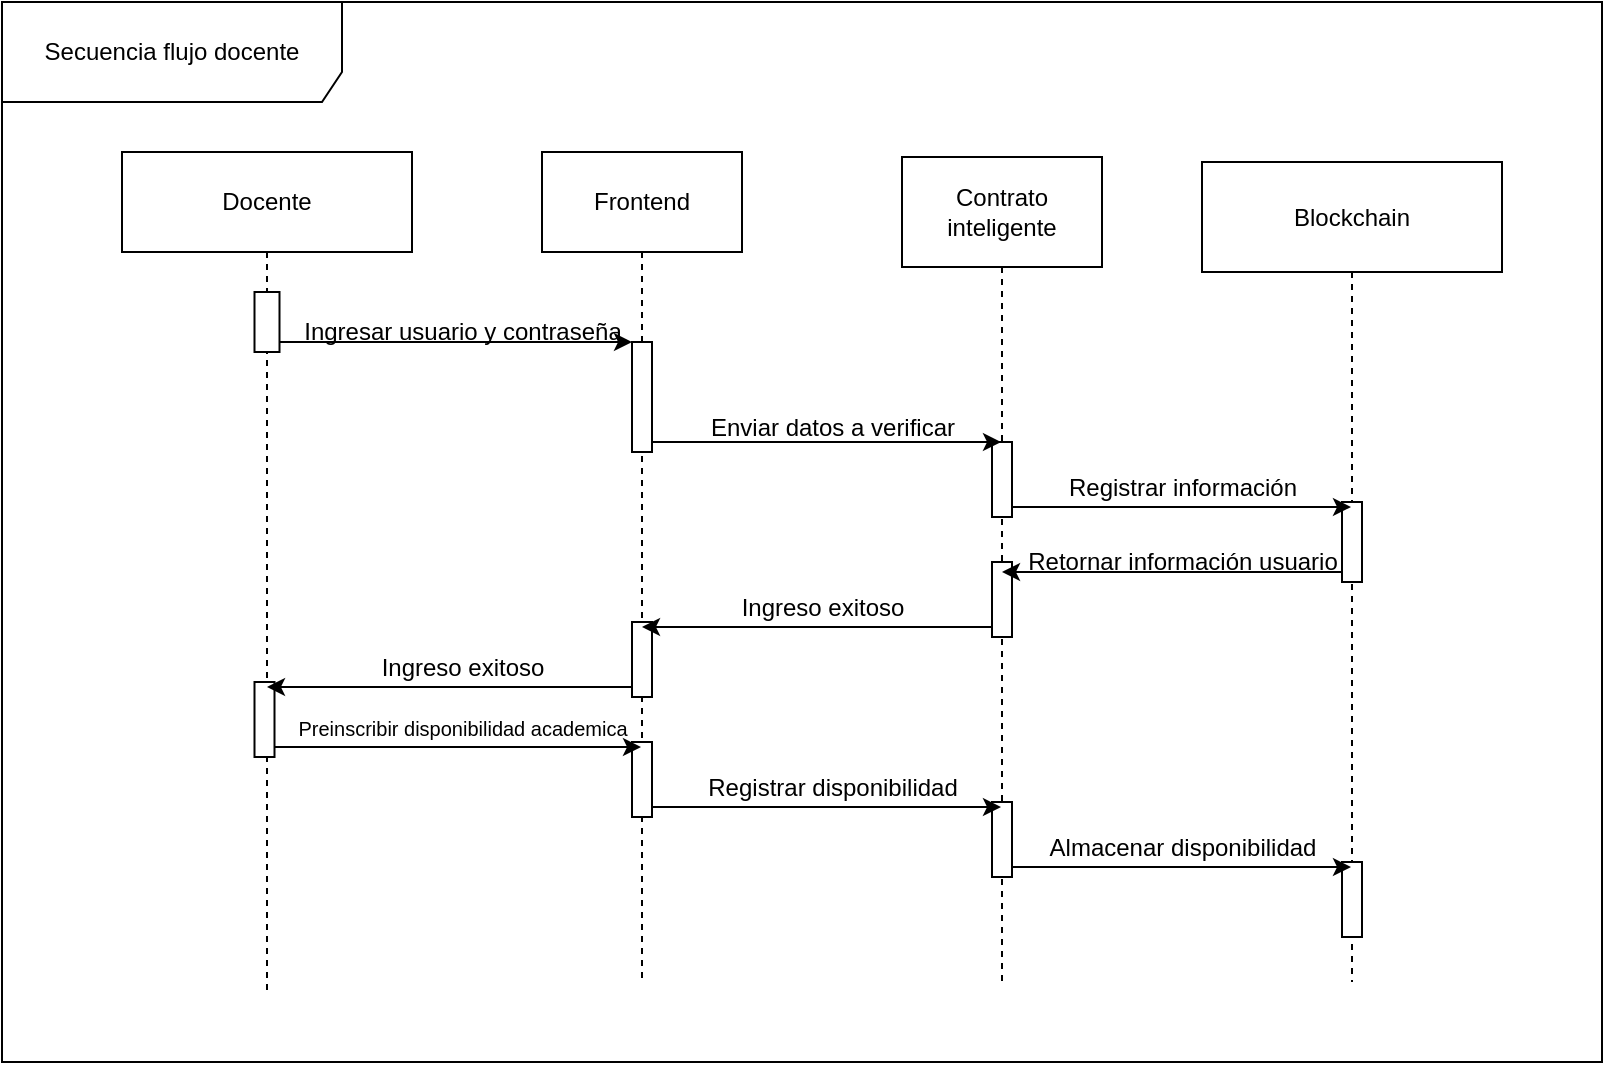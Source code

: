 <mxfile version="24.5.4" type="github">
  <diagram name="Page-1" id="T_0iRUmvY81oJAspE06b">
    <mxGraphModel dx="1434" dy="738" grid="1" gridSize="10" guides="1" tooltips="1" connect="1" arrows="1" fold="1" page="1" pageScale="1" pageWidth="583" pageHeight="827" math="0" shadow="0">
      <root>
        <mxCell id="0" />
        <mxCell id="1" parent="0" />
        <mxCell id="IGG6cLYfQxwrzeceX1JH-1" value="Secuencia flujo docente" style="shape=umlFrame;whiteSpace=wrap;html=1;pointerEvents=0;recursiveResize=0;container=1;collapsible=0;width=170;height=50;" vertex="1" parent="1">
          <mxGeometry x="30" y="40" width="800" height="530" as="geometry" />
        </mxCell>
        <mxCell id="IGG6cLYfQxwrzeceX1JH-2" value="Docente" style="shape=umlLifeline;perimeter=lifelinePerimeter;whiteSpace=wrap;html=1;container=1;dropTarget=0;collapsible=0;recursiveResize=0;outlineConnect=0;portConstraint=eastwest;newEdgeStyle={&quot;edgeStyle&quot;:&quot;elbowEdgeStyle&quot;,&quot;elbow&quot;:&quot;vertical&quot;,&quot;curved&quot;:0,&quot;rounded&quot;:0};size=50;" vertex="1" parent="IGG6cLYfQxwrzeceX1JH-1">
          <mxGeometry x="60" y="75" width="145" height="420" as="geometry" />
        </mxCell>
        <mxCell id="IGG6cLYfQxwrzeceX1JH-3" value="" style="html=1;points=[[0,0,0,0,5],[0,1,0,0,-5],[1,0,0,0,5],[1,1,0,0,-5]];perimeter=orthogonalPerimeter;outlineConnect=0;targetShapes=umlLifeline;portConstraint=eastwest;newEdgeStyle={&quot;curved&quot;:0,&quot;rounded&quot;:0};" vertex="1" parent="IGG6cLYfQxwrzeceX1JH-2">
          <mxGeometry x="66.25" y="70" width="12.5" height="30" as="geometry" />
        </mxCell>
        <mxCell id="IGG6cLYfQxwrzeceX1JH-4" value="" style="html=1;points=[[0,0,0,0,5],[0,1,0,0,-5],[1,0,0,0,5],[1,1,0,0,-5]];perimeter=orthogonalPerimeter;outlineConnect=0;targetShapes=umlLifeline;portConstraint=eastwest;newEdgeStyle={&quot;curved&quot;:0,&quot;rounded&quot;:0};" vertex="1" parent="IGG6cLYfQxwrzeceX1JH-2">
          <mxGeometry x="66.25" y="265" width="10" height="37.5" as="geometry" />
        </mxCell>
        <mxCell id="IGG6cLYfQxwrzeceX1JH-5" value="Blockchain" style="shape=umlLifeline;perimeter=lifelinePerimeter;whiteSpace=wrap;html=1;container=1;dropTarget=0;collapsible=0;recursiveResize=0;outlineConnect=0;portConstraint=eastwest;newEdgeStyle={&quot;edgeStyle&quot;:&quot;elbowEdgeStyle&quot;,&quot;elbow&quot;:&quot;vertical&quot;,&quot;curved&quot;:0,&quot;rounded&quot;:0};size=55;" vertex="1" parent="IGG6cLYfQxwrzeceX1JH-1">
          <mxGeometry x="600" y="80" width="150" height="410" as="geometry" />
        </mxCell>
        <mxCell id="IGG6cLYfQxwrzeceX1JH-6" value="" style="html=1;points=[[0,0,0,0,5],[0,1,0,0,-5],[1,0,0,0,5],[1,1,0,0,-5]];perimeter=orthogonalPerimeter;outlineConnect=0;targetShapes=umlLifeline;portConstraint=eastwest;newEdgeStyle={&quot;curved&quot;:0,&quot;rounded&quot;:0};" vertex="1" parent="IGG6cLYfQxwrzeceX1JH-5">
          <mxGeometry x="70" y="170" width="10" height="40" as="geometry" />
        </mxCell>
        <mxCell id="IGG6cLYfQxwrzeceX1JH-7" value="" style="html=1;points=[[0,0,0,0,5],[0,1,0,0,-5],[1,0,0,0,5],[1,1,0,0,-5]];perimeter=orthogonalPerimeter;outlineConnect=0;targetShapes=umlLifeline;portConstraint=eastwest;newEdgeStyle={&quot;curved&quot;:0,&quot;rounded&quot;:0};" vertex="1" parent="IGG6cLYfQxwrzeceX1JH-5">
          <mxGeometry x="70" y="350" width="10" height="37.5" as="geometry" />
        </mxCell>
        <mxCell id="IGG6cLYfQxwrzeceX1JH-8" value="Frontend" style="shape=umlLifeline;perimeter=lifelinePerimeter;whiteSpace=wrap;html=1;container=1;dropTarget=0;collapsible=0;recursiveResize=0;outlineConnect=0;portConstraint=eastwest;newEdgeStyle={&quot;edgeStyle&quot;:&quot;elbowEdgeStyle&quot;,&quot;elbow&quot;:&quot;vertical&quot;,&quot;curved&quot;:0,&quot;rounded&quot;:0};size=50;" vertex="1" parent="IGG6cLYfQxwrzeceX1JH-1">
          <mxGeometry x="270" y="75" width="100" height="415" as="geometry" />
        </mxCell>
        <mxCell id="IGG6cLYfQxwrzeceX1JH-9" value="" style="html=1;points=[[0,0,0,0,5],[0,1,0,0,-5],[1,0,0,0,5],[1,1,0,0,-5]];perimeter=orthogonalPerimeter;outlineConnect=0;targetShapes=umlLifeline;portConstraint=eastwest;newEdgeStyle={&quot;curved&quot;:0,&quot;rounded&quot;:0};" vertex="1" parent="IGG6cLYfQxwrzeceX1JH-8">
          <mxGeometry x="45" y="95" width="10" height="55" as="geometry" />
        </mxCell>
        <mxCell id="IGG6cLYfQxwrzeceX1JH-10" value="" style="html=1;points=[[0,0,0,0,5],[0,1,0,0,-5],[1,0,0,0,5],[1,1,0,0,-5]];perimeter=orthogonalPerimeter;outlineConnect=0;targetShapes=umlLifeline;portConstraint=eastwest;newEdgeStyle={&quot;curved&quot;:0,&quot;rounded&quot;:0};" vertex="1" parent="IGG6cLYfQxwrzeceX1JH-8">
          <mxGeometry x="45" y="235" width="10" height="37.5" as="geometry" />
        </mxCell>
        <mxCell id="IGG6cLYfQxwrzeceX1JH-11" value="" style="html=1;points=[[0,0,0,0,5],[0,1,0,0,-5],[1,0,0,0,5],[1,1,0,0,-5]];perimeter=orthogonalPerimeter;outlineConnect=0;targetShapes=umlLifeline;portConstraint=eastwest;newEdgeStyle={&quot;curved&quot;:0,&quot;rounded&quot;:0};" vertex="1" parent="IGG6cLYfQxwrzeceX1JH-8">
          <mxGeometry x="45" y="295" width="10" height="37.5" as="geometry" />
        </mxCell>
        <mxCell id="IGG6cLYfQxwrzeceX1JH-12" value="Contrato inteligente" style="shape=umlLifeline;perimeter=lifelinePerimeter;whiteSpace=wrap;html=1;container=1;dropTarget=0;collapsible=0;recursiveResize=0;outlineConnect=0;portConstraint=eastwest;newEdgeStyle={&quot;edgeStyle&quot;:&quot;elbowEdgeStyle&quot;,&quot;elbow&quot;:&quot;vertical&quot;,&quot;curved&quot;:0,&quot;rounded&quot;:0};size=55;" vertex="1" parent="IGG6cLYfQxwrzeceX1JH-1">
          <mxGeometry x="450" y="77.5" width="100" height="415" as="geometry" />
        </mxCell>
        <mxCell id="IGG6cLYfQxwrzeceX1JH-13" value="" style="html=1;points=[[0,0,0,0,5],[0,1,0,0,-5],[1,0,0,0,5],[1,1,0,0,-5]];perimeter=orthogonalPerimeter;outlineConnect=0;targetShapes=umlLifeline;portConstraint=eastwest;newEdgeStyle={&quot;curved&quot;:0,&quot;rounded&quot;:0};" vertex="1" parent="IGG6cLYfQxwrzeceX1JH-12">
          <mxGeometry x="45" y="142.5" width="10" height="37.5" as="geometry" />
        </mxCell>
        <mxCell id="IGG6cLYfQxwrzeceX1JH-14" value="" style="html=1;points=[[0,0,0,0,5],[0,1,0,0,-5],[1,0,0,0,5],[1,1,0,0,-5]];perimeter=orthogonalPerimeter;outlineConnect=0;targetShapes=umlLifeline;portConstraint=eastwest;newEdgeStyle={&quot;curved&quot;:0,&quot;rounded&quot;:0};" vertex="1" parent="IGG6cLYfQxwrzeceX1JH-12">
          <mxGeometry x="45" y="202.5" width="10" height="37.5" as="geometry" />
        </mxCell>
        <mxCell id="IGG6cLYfQxwrzeceX1JH-15" value="" style="html=1;points=[[0,0,0,0,5],[0,1,0,0,-5],[1,0,0,0,5],[1,1,0,0,-5]];perimeter=orthogonalPerimeter;outlineConnect=0;targetShapes=umlLifeline;portConstraint=eastwest;newEdgeStyle={&quot;curved&quot;:0,&quot;rounded&quot;:0};" vertex="1" parent="IGG6cLYfQxwrzeceX1JH-12">
          <mxGeometry x="45" y="322.5" width="10" height="37.5" as="geometry" />
        </mxCell>
        <mxCell id="IGG6cLYfQxwrzeceX1JH-16" style="edgeStyle=none;rounded=0;orthogonalLoop=1;jettySize=auto;html=1;curved=0;exitX=1;exitY=1;exitDx=0;exitDy=-5;exitPerimeter=0;" edge="1" parent="IGG6cLYfQxwrzeceX1JH-1" source="IGG6cLYfQxwrzeceX1JH-3" target="IGG6cLYfQxwrzeceX1JH-9">
          <mxGeometry relative="1" as="geometry" />
        </mxCell>
        <mxCell id="IGG6cLYfQxwrzeceX1JH-17" value="Ingresar usuario y contraseña" style="text;html=1;align=center;verticalAlign=middle;resizable=0;points=[];autosize=1;strokeColor=none;fillColor=none;" vertex="1" parent="IGG6cLYfQxwrzeceX1JH-1">
          <mxGeometry x="140" y="150" width="180" height="30" as="geometry" />
        </mxCell>
        <mxCell id="IGG6cLYfQxwrzeceX1JH-18" style="edgeStyle=none;rounded=0;orthogonalLoop=1;jettySize=auto;html=1;curved=0;exitX=1;exitY=1;exitDx=0;exitDy=-5;exitPerimeter=0;" edge="1" parent="IGG6cLYfQxwrzeceX1JH-1" source="IGG6cLYfQxwrzeceX1JH-9" target="IGG6cLYfQxwrzeceX1JH-12">
          <mxGeometry relative="1" as="geometry" />
        </mxCell>
        <mxCell id="IGG6cLYfQxwrzeceX1JH-19" value="Enviar datos a verificar" style="text;html=1;align=center;verticalAlign=middle;resizable=0;points=[];autosize=1;strokeColor=none;fillColor=none;" vertex="1" parent="IGG6cLYfQxwrzeceX1JH-1">
          <mxGeometry x="340" y="198" width="150" height="30" as="geometry" />
        </mxCell>
        <mxCell id="IGG6cLYfQxwrzeceX1JH-20" style="edgeStyle=none;rounded=0;orthogonalLoop=1;jettySize=auto;html=1;curved=0;exitX=1;exitY=1;exitDx=0;exitDy=-5;exitPerimeter=0;" edge="1" parent="IGG6cLYfQxwrzeceX1JH-1" source="IGG6cLYfQxwrzeceX1JH-13" target="IGG6cLYfQxwrzeceX1JH-5">
          <mxGeometry relative="1" as="geometry" />
        </mxCell>
        <mxCell id="IGG6cLYfQxwrzeceX1JH-21" value="Registrar información" style="text;html=1;align=center;verticalAlign=middle;resizable=0;points=[];autosize=1;strokeColor=none;fillColor=none;" vertex="1" parent="IGG6cLYfQxwrzeceX1JH-1">
          <mxGeometry x="520" y="228" width="140" height="30" as="geometry" />
        </mxCell>
        <mxCell id="IGG6cLYfQxwrzeceX1JH-22" style="edgeStyle=none;rounded=0;orthogonalLoop=1;jettySize=auto;html=1;curved=0;exitX=0;exitY=1;exitDx=0;exitDy=-5;exitPerimeter=0;" edge="1" parent="IGG6cLYfQxwrzeceX1JH-1" source="IGG6cLYfQxwrzeceX1JH-6" target="IGG6cLYfQxwrzeceX1JH-12">
          <mxGeometry relative="1" as="geometry" />
        </mxCell>
        <mxCell id="IGG6cLYfQxwrzeceX1JH-23" value="Retornar información&lt;span style=&quot;background-color: initial;&quot;&gt;&amp;nbsp;usuario&lt;/span&gt;" style="text;html=1;align=center;verticalAlign=middle;resizable=0;points=[];autosize=1;strokeColor=none;fillColor=none;" vertex="1" parent="IGG6cLYfQxwrzeceX1JH-1">
          <mxGeometry x="500" y="265" width="180" height="30" as="geometry" />
        </mxCell>
        <mxCell id="IGG6cLYfQxwrzeceX1JH-24" style="edgeStyle=none;rounded=0;orthogonalLoop=1;jettySize=auto;html=1;curved=0;exitX=0;exitY=1;exitDx=0;exitDy=-5;exitPerimeter=0;" edge="1" parent="IGG6cLYfQxwrzeceX1JH-1" source="IGG6cLYfQxwrzeceX1JH-14" target="IGG6cLYfQxwrzeceX1JH-8">
          <mxGeometry relative="1" as="geometry" />
        </mxCell>
        <mxCell id="IGG6cLYfQxwrzeceX1JH-25" value="Ingreso exitoso" style="text;html=1;align=center;verticalAlign=middle;resizable=0;points=[];autosize=1;strokeColor=none;fillColor=none;" vertex="1" parent="IGG6cLYfQxwrzeceX1JH-1">
          <mxGeometry x="360" y="288" width="100" height="30" as="geometry" />
        </mxCell>
        <mxCell id="IGG6cLYfQxwrzeceX1JH-26" style="edgeStyle=none;rounded=0;orthogonalLoop=1;jettySize=auto;html=1;curved=0;exitX=0;exitY=1;exitDx=0;exitDy=-5;exitPerimeter=0;" edge="1" parent="IGG6cLYfQxwrzeceX1JH-1" source="IGG6cLYfQxwrzeceX1JH-10" target="IGG6cLYfQxwrzeceX1JH-2">
          <mxGeometry relative="1" as="geometry" />
        </mxCell>
        <mxCell id="IGG6cLYfQxwrzeceX1JH-27" value="Ingreso exitoso" style="text;html=1;align=center;verticalAlign=middle;resizable=0;points=[];autosize=1;strokeColor=none;fillColor=none;" vertex="1" parent="IGG6cLYfQxwrzeceX1JH-1">
          <mxGeometry x="180" y="318" width="100" height="30" as="geometry" />
        </mxCell>
        <mxCell id="IGG6cLYfQxwrzeceX1JH-28" style="edgeStyle=none;rounded=0;orthogonalLoop=1;jettySize=auto;html=1;curved=0;exitX=1;exitY=1;exitDx=0;exitDy=-5;exitPerimeter=0;" edge="1" parent="IGG6cLYfQxwrzeceX1JH-1" source="IGG6cLYfQxwrzeceX1JH-4" target="IGG6cLYfQxwrzeceX1JH-8">
          <mxGeometry relative="1" as="geometry" />
        </mxCell>
        <mxCell id="IGG6cLYfQxwrzeceX1JH-29" value="Preinscribir disponibilidad academica" style="text;html=1;align=center;verticalAlign=middle;resizable=0;points=[];autosize=1;strokeColor=none;fillColor=none;fontSize=10;" vertex="1" parent="IGG6cLYfQxwrzeceX1JH-1">
          <mxGeometry x="135" y="348" width="190" height="30" as="geometry" />
        </mxCell>
        <mxCell id="IGG6cLYfQxwrzeceX1JH-30" style="edgeStyle=none;rounded=0;orthogonalLoop=1;jettySize=auto;html=1;curved=0;exitX=1;exitY=1;exitDx=0;exitDy=-5;exitPerimeter=0;" edge="1" parent="IGG6cLYfQxwrzeceX1JH-1" source="IGG6cLYfQxwrzeceX1JH-11" target="IGG6cLYfQxwrzeceX1JH-12">
          <mxGeometry relative="1" as="geometry" />
        </mxCell>
        <mxCell id="IGG6cLYfQxwrzeceX1JH-31" value="Registrar disponibilidad" style="text;html=1;align=center;verticalAlign=middle;resizable=0;points=[];autosize=1;strokeColor=none;fillColor=none;" vertex="1" parent="IGG6cLYfQxwrzeceX1JH-1">
          <mxGeometry x="340" y="378" width="150" height="30" as="geometry" />
        </mxCell>
        <mxCell id="IGG6cLYfQxwrzeceX1JH-32" style="edgeStyle=none;rounded=0;orthogonalLoop=1;jettySize=auto;html=1;curved=0;exitX=1;exitY=1;exitDx=0;exitDy=-5;exitPerimeter=0;" edge="1" parent="IGG6cLYfQxwrzeceX1JH-1" source="IGG6cLYfQxwrzeceX1JH-15" target="IGG6cLYfQxwrzeceX1JH-5">
          <mxGeometry relative="1" as="geometry" />
        </mxCell>
        <mxCell id="IGG6cLYfQxwrzeceX1JH-33" value="Almacenar disponibilidad" style="text;html=1;align=center;verticalAlign=middle;resizable=0;points=[];autosize=1;strokeColor=none;fillColor=none;" vertex="1" parent="IGG6cLYfQxwrzeceX1JH-1">
          <mxGeometry x="510" y="408" width="160" height="30" as="geometry" />
        </mxCell>
      </root>
    </mxGraphModel>
  </diagram>
</mxfile>
